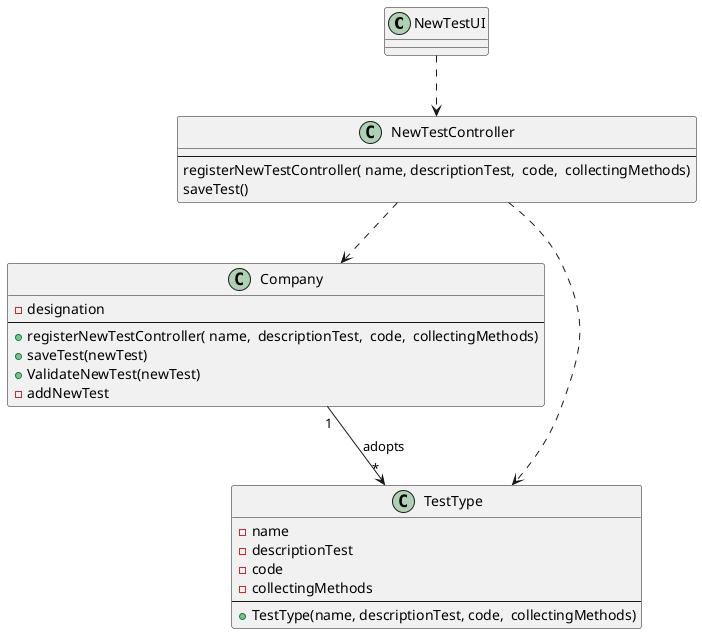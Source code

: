 @startuml
'https://plantuml.com/class-diagram

 class NewTestUI
class NewTestController
class Company
class TestType

NewTestUI..>NewTestController
NewTestController..>Company
NewTestController..>TestType
Company "1" --> "*" TestType : adopts
class NewTestController {
----
registerNewTestController( name, descriptionTest,  code,  collectingMethods)
saveTest()
}
class Company{
-designation
----
+registerNewTestController( name,  descriptionTest,  code,  collectingMethods)
+saveTest(newTest)
+ValidateNewTest(newTest)
-addNewTest
}
class TestType{
-name
-descriptionTest
-code
-collectingMethods
----
+TestType(name, descriptionTest, code,  collectingMethods)
}



@enduml